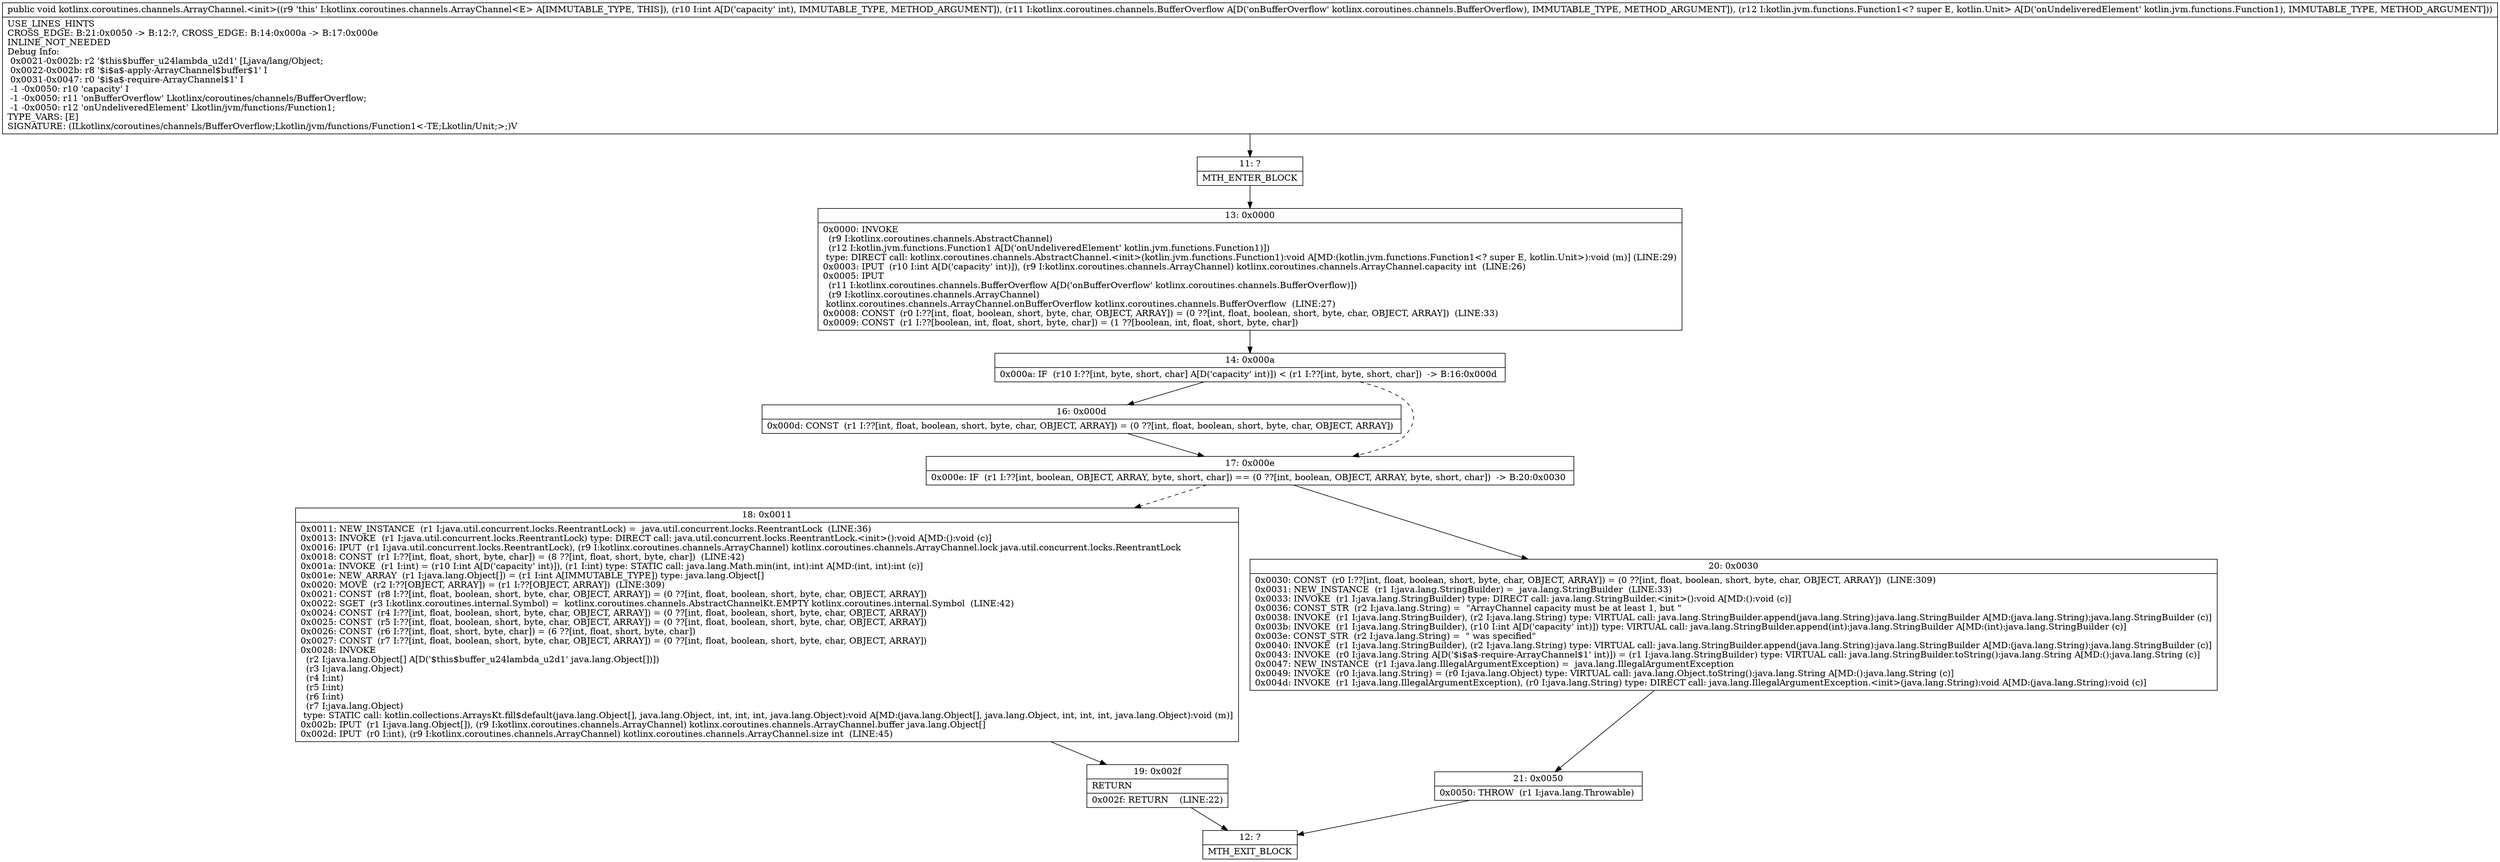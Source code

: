 digraph "CFG forkotlinx.coroutines.channels.ArrayChannel.\<init\>(ILkotlinx\/coroutines\/channels\/BufferOverflow;Lkotlin\/jvm\/functions\/Function1;)V" {
Node_11 [shape=record,label="{11\:\ ?|MTH_ENTER_BLOCK\l}"];
Node_13 [shape=record,label="{13\:\ 0x0000|0x0000: INVOKE  \l  (r9 I:kotlinx.coroutines.channels.AbstractChannel)\l  (r12 I:kotlin.jvm.functions.Function1 A[D('onUndeliveredElement' kotlin.jvm.functions.Function1)])\l type: DIRECT call: kotlinx.coroutines.channels.AbstractChannel.\<init\>(kotlin.jvm.functions.Function1):void A[MD:(kotlin.jvm.functions.Function1\<? super E, kotlin.Unit\>):void (m)] (LINE:29)\l0x0003: IPUT  (r10 I:int A[D('capacity' int)]), (r9 I:kotlinx.coroutines.channels.ArrayChannel) kotlinx.coroutines.channels.ArrayChannel.capacity int  (LINE:26)\l0x0005: IPUT  \l  (r11 I:kotlinx.coroutines.channels.BufferOverflow A[D('onBufferOverflow' kotlinx.coroutines.channels.BufferOverflow)])\l  (r9 I:kotlinx.coroutines.channels.ArrayChannel)\l kotlinx.coroutines.channels.ArrayChannel.onBufferOverflow kotlinx.coroutines.channels.BufferOverflow  (LINE:27)\l0x0008: CONST  (r0 I:??[int, float, boolean, short, byte, char, OBJECT, ARRAY]) = (0 ??[int, float, boolean, short, byte, char, OBJECT, ARRAY])  (LINE:33)\l0x0009: CONST  (r1 I:??[boolean, int, float, short, byte, char]) = (1 ??[boolean, int, float, short, byte, char]) \l}"];
Node_14 [shape=record,label="{14\:\ 0x000a|0x000a: IF  (r10 I:??[int, byte, short, char] A[D('capacity' int)]) \< (r1 I:??[int, byte, short, char])  \-\> B:16:0x000d \l}"];
Node_16 [shape=record,label="{16\:\ 0x000d|0x000d: CONST  (r1 I:??[int, float, boolean, short, byte, char, OBJECT, ARRAY]) = (0 ??[int, float, boolean, short, byte, char, OBJECT, ARRAY]) \l}"];
Node_17 [shape=record,label="{17\:\ 0x000e|0x000e: IF  (r1 I:??[int, boolean, OBJECT, ARRAY, byte, short, char]) == (0 ??[int, boolean, OBJECT, ARRAY, byte, short, char])  \-\> B:20:0x0030 \l}"];
Node_18 [shape=record,label="{18\:\ 0x0011|0x0011: NEW_INSTANCE  (r1 I:java.util.concurrent.locks.ReentrantLock) =  java.util.concurrent.locks.ReentrantLock  (LINE:36)\l0x0013: INVOKE  (r1 I:java.util.concurrent.locks.ReentrantLock) type: DIRECT call: java.util.concurrent.locks.ReentrantLock.\<init\>():void A[MD:():void (c)]\l0x0016: IPUT  (r1 I:java.util.concurrent.locks.ReentrantLock), (r9 I:kotlinx.coroutines.channels.ArrayChannel) kotlinx.coroutines.channels.ArrayChannel.lock java.util.concurrent.locks.ReentrantLock \l0x0018: CONST  (r1 I:??[int, float, short, byte, char]) = (8 ??[int, float, short, byte, char])  (LINE:42)\l0x001a: INVOKE  (r1 I:int) = (r10 I:int A[D('capacity' int)]), (r1 I:int) type: STATIC call: java.lang.Math.min(int, int):int A[MD:(int, int):int (c)]\l0x001e: NEW_ARRAY  (r1 I:java.lang.Object[]) = (r1 I:int A[IMMUTABLE_TYPE]) type: java.lang.Object[] \l0x0020: MOVE  (r2 I:??[OBJECT, ARRAY]) = (r1 I:??[OBJECT, ARRAY])  (LINE:309)\l0x0021: CONST  (r8 I:??[int, float, boolean, short, byte, char, OBJECT, ARRAY]) = (0 ??[int, float, boolean, short, byte, char, OBJECT, ARRAY]) \l0x0022: SGET  (r3 I:kotlinx.coroutines.internal.Symbol) =  kotlinx.coroutines.channels.AbstractChannelKt.EMPTY kotlinx.coroutines.internal.Symbol  (LINE:42)\l0x0024: CONST  (r4 I:??[int, float, boolean, short, byte, char, OBJECT, ARRAY]) = (0 ??[int, float, boolean, short, byte, char, OBJECT, ARRAY]) \l0x0025: CONST  (r5 I:??[int, float, boolean, short, byte, char, OBJECT, ARRAY]) = (0 ??[int, float, boolean, short, byte, char, OBJECT, ARRAY]) \l0x0026: CONST  (r6 I:??[int, float, short, byte, char]) = (6 ??[int, float, short, byte, char]) \l0x0027: CONST  (r7 I:??[int, float, boolean, short, byte, char, OBJECT, ARRAY]) = (0 ??[int, float, boolean, short, byte, char, OBJECT, ARRAY]) \l0x0028: INVOKE  \l  (r2 I:java.lang.Object[] A[D('$this$buffer_u24lambda_u2d1' java.lang.Object[])])\l  (r3 I:java.lang.Object)\l  (r4 I:int)\l  (r5 I:int)\l  (r6 I:int)\l  (r7 I:java.lang.Object)\l type: STATIC call: kotlin.collections.ArraysKt.fill$default(java.lang.Object[], java.lang.Object, int, int, int, java.lang.Object):void A[MD:(java.lang.Object[], java.lang.Object, int, int, int, java.lang.Object):void (m)]\l0x002b: IPUT  (r1 I:java.lang.Object[]), (r9 I:kotlinx.coroutines.channels.ArrayChannel) kotlinx.coroutines.channels.ArrayChannel.buffer java.lang.Object[] \l0x002d: IPUT  (r0 I:int), (r9 I:kotlinx.coroutines.channels.ArrayChannel) kotlinx.coroutines.channels.ArrayChannel.size int  (LINE:45)\l}"];
Node_19 [shape=record,label="{19\:\ 0x002f|RETURN\l|0x002f: RETURN    (LINE:22)\l}"];
Node_12 [shape=record,label="{12\:\ ?|MTH_EXIT_BLOCK\l}"];
Node_20 [shape=record,label="{20\:\ 0x0030|0x0030: CONST  (r0 I:??[int, float, boolean, short, byte, char, OBJECT, ARRAY]) = (0 ??[int, float, boolean, short, byte, char, OBJECT, ARRAY])  (LINE:309)\l0x0031: NEW_INSTANCE  (r1 I:java.lang.StringBuilder) =  java.lang.StringBuilder  (LINE:33)\l0x0033: INVOKE  (r1 I:java.lang.StringBuilder) type: DIRECT call: java.lang.StringBuilder.\<init\>():void A[MD:():void (c)]\l0x0036: CONST_STR  (r2 I:java.lang.String) =  \"ArrayChannel capacity must be at least 1, but \" \l0x0038: INVOKE  (r1 I:java.lang.StringBuilder), (r2 I:java.lang.String) type: VIRTUAL call: java.lang.StringBuilder.append(java.lang.String):java.lang.StringBuilder A[MD:(java.lang.String):java.lang.StringBuilder (c)]\l0x003b: INVOKE  (r1 I:java.lang.StringBuilder), (r10 I:int A[D('capacity' int)]) type: VIRTUAL call: java.lang.StringBuilder.append(int):java.lang.StringBuilder A[MD:(int):java.lang.StringBuilder (c)]\l0x003e: CONST_STR  (r2 I:java.lang.String) =  \" was specified\" \l0x0040: INVOKE  (r1 I:java.lang.StringBuilder), (r2 I:java.lang.String) type: VIRTUAL call: java.lang.StringBuilder.append(java.lang.String):java.lang.StringBuilder A[MD:(java.lang.String):java.lang.StringBuilder (c)]\l0x0043: INVOKE  (r0 I:java.lang.String A[D('$i$a$\-require\-ArrayChannel$1' int)]) = (r1 I:java.lang.StringBuilder) type: VIRTUAL call: java.lang.StringBuilder.toString():java.lang.String A[MD:():java.lang.String (c)]\l0x0047: NEW_INSTANCE  (r1 I:java.lang.IllegalArgumentException) =  java.lang.IllegalArgumentException \l0x0049: INVOKE  (r0 I:java.lang.String) = (r0 I:java.lang.Object) type: VIRTUAL call: java.lang.Object.toString():java.lang.String A[MD:():java.lang.String (c)]\l0x004d: INVOKE  (r1 I:java.lang.IllegalArgumentException), (r0 I:java.lang.String) type: DIRECT call: java.lang.IllegalArgumentException.\<init\>(java.lang.String):void A[MD:(java.lang.String):void (c)]\l}"];
Node_21 [shape=record,label="{21\:\ 0x0050|0x0050: THROW  (r1 I:java.lang.Throwable) \l}"];
MethodNode[shape=record,label="{public void kotlinx.coroutines.channels.ArrayChannel.\<init\>((r9 'this' I:kotlinx.coroutines.channels.ArrayChannel\<E\> A[IMMUTABLE_TYPE, THIS]), (r10 I:int A[D('capacity' int), IMMUTABLE_TYPE, METHOD_ARGUMENT]), (r11 I:kotlinx.coroutines.channels.BufferOverflow A[D('onBufferOverflow' kotlinx.coroutines.channels.BufferOverflow), IMMUTABLE_TYPE, METHOD_ARGUMENT]), (r12 I:kotlin.jvm.functions.Function1\<? super E, kotlin.Unit\> A[D('onUndeliveredElement' kotlin.jvm.functions.Function1), IMMUTABLE_TYPE, METHOD_ARGUMENT]))  | USE_LINES_HINTS\lCROSS_EDGE: B:21:0x0050 \-\> B:12:?, CROSS_EDGE: B:14:0x000a \-\> B:17:0x000e\lINLINE_NOT_NEEDED\lDebug Info:\l  0x0021\-0x002b: r2 '$this$buffer_u24lambda_u2d1' [Ljava\/lang\/Object;\l  0x0022\-0x002b: r8 '$i$a$\-apply\-ArrayChannel$buffer$1' I\l  0x0031\-0x0047: r0 '$i$a$\-require\-ArrayChannel$1' I\l  \-1 \-0x0050: r10 'capacity' I\l  \-1 \-0x0050: r11 'onBufferOverflow' Lkotlinx\/coroutines\/channels\/BufferOverflow;\l  \-1 \-0x0050: r12 'onUndeliveredElement' Lkotlin\/jvm\/functions\/Function1;\lTYPE_VARS: [E]\lSIGNATURE: (ILkotlinx\/coroutines\/channels\/BufferOverflow;Lkotlin\/jvm\/functions\/Function1\<\-TE;Lkotlin\/Unit;\>;)V\l}"];
MethodNode -> Node_11;Node_11 -> Node_13;
Node_13 -> Node_14;
Node_14 -> Node_16;
Node_14 -> Node_17[style=dashed];
Node_16 -> Node_17;
Node_17 -> Node_18[style=dashed];
Node_17 -> Node_20;
Node_18 -> Node_19;
Node_19 -> Node_12;
Node_20 -> Node_21;
Node_21 -> Node_12;
}

